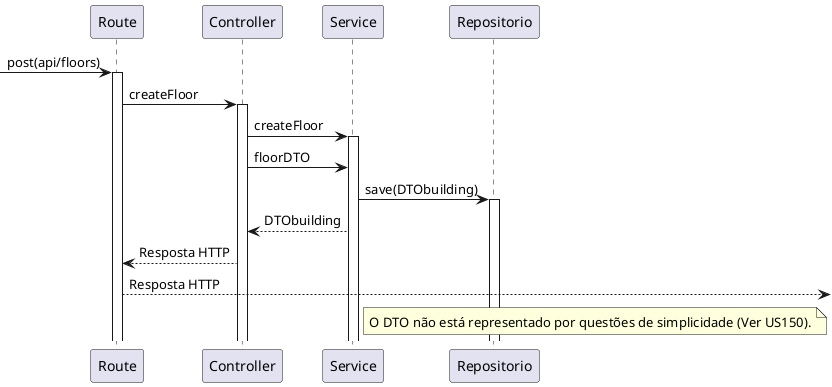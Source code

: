@startuml US190

participant "Route" as Route
participant "Controller" as Controller
participant "Service" as Service
participant "Repositorio" as Repositorio

 -> Route : post(api/floors)
activate Route
Route -> Controller : createFloor
activate Controller
Controller -> Service : createFloor
activate Service
Controller -> Service : floorDTO
Service -> Repositorio : save(DTObuilding)
activate Repositorio
Service --> Controller : DTObuilding
Controller--> Route : Resposta HTTP
Route --> : Resposta HTTP

note right of Service
O DTO não está representado por questões de simplicidade (Ver US150).
end note
@enduml
